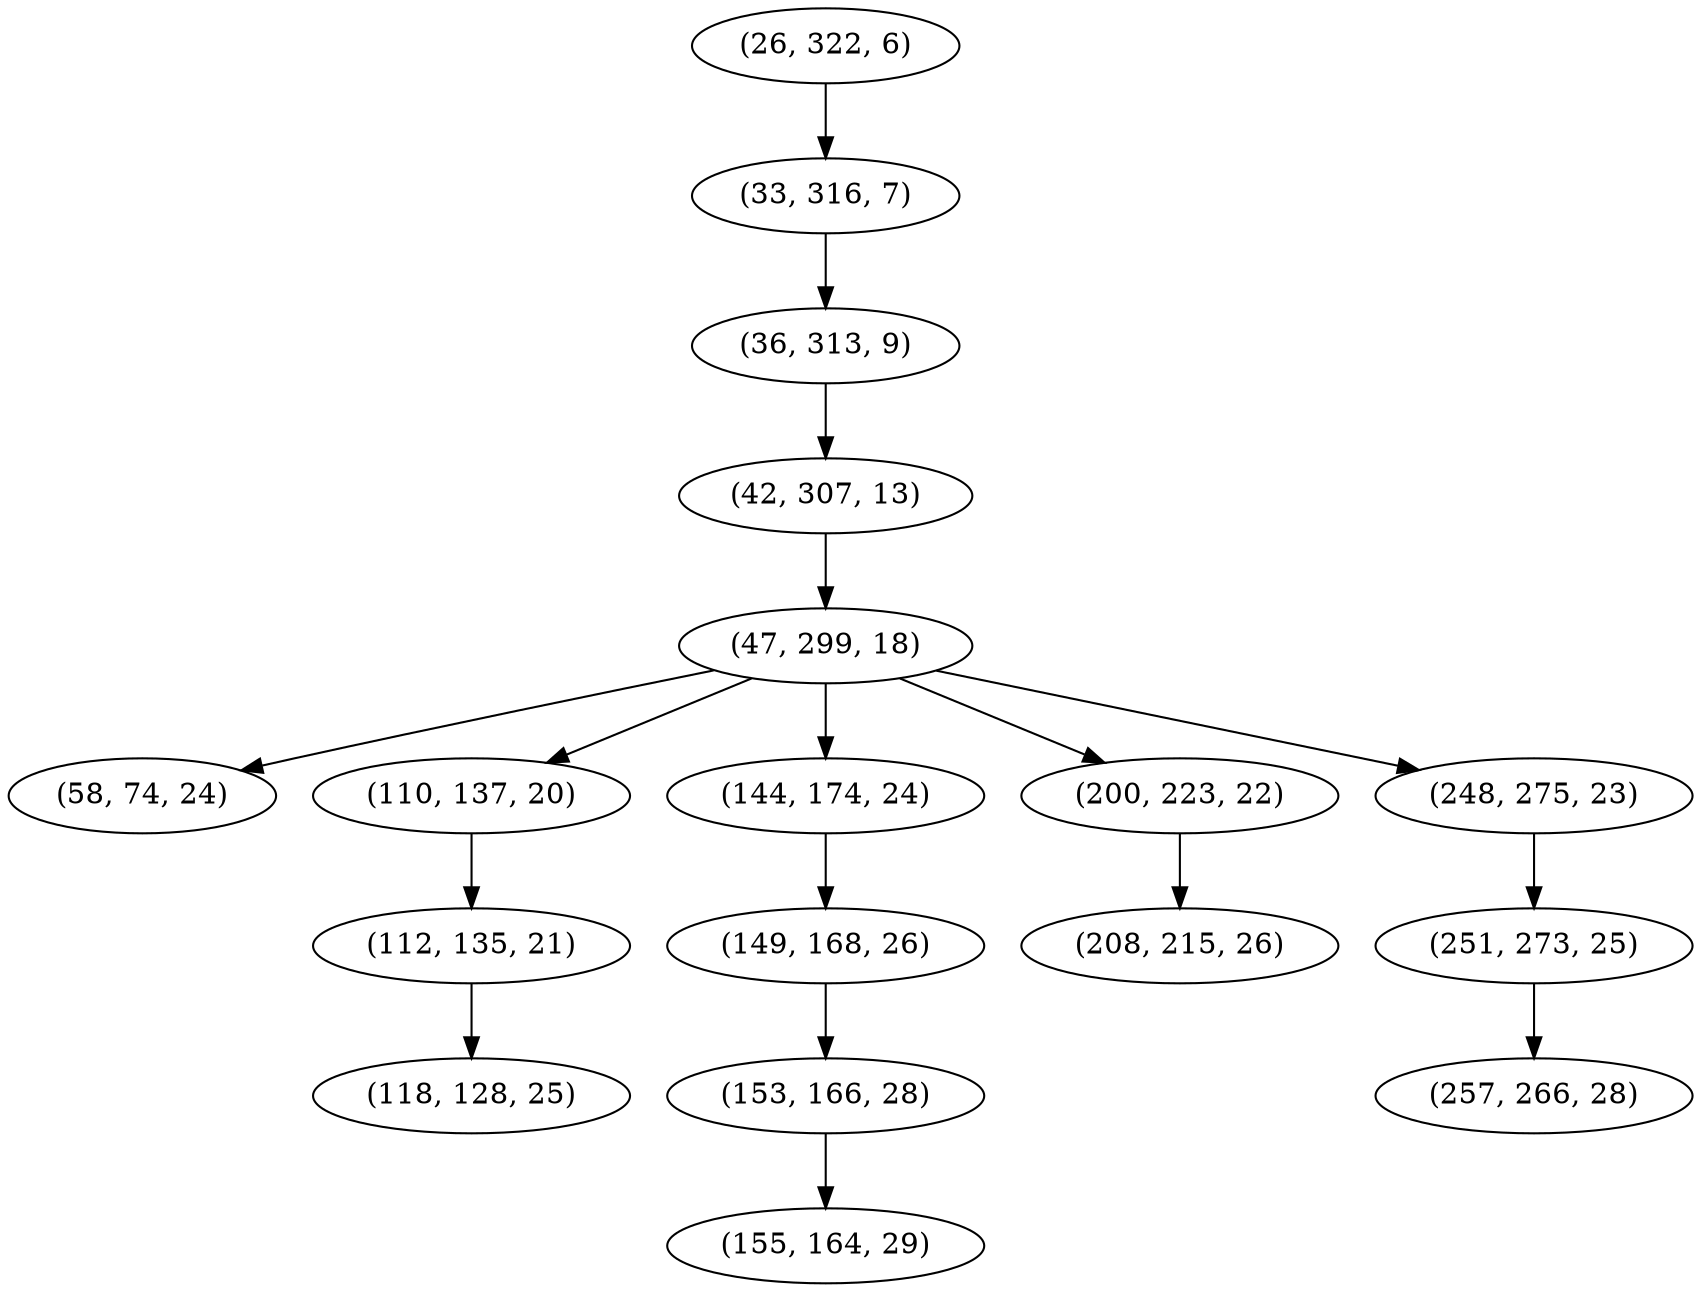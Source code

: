 digraph tree {
    "(26, 322, 6)";
    "(33, 316, 7)";
    "(36, 313, 9)";
    "(42, 307, 13)";
    "(47, 299, 18)";
    "(58, 74, 24)";
    "(110, 137, 20)";
    "(112, 135, 21)";
    "(118, 128, 25)";
    "(144, 174, 24)";
    "(149, 168, 26)";
    "(153, 166, 28)";
    "(155, 164, 29)";
    "(200, 223, 22)";
    "(208, 215, 26)";
    "(248, 275, 23)";
    "(251, 273, 25)";
    "(257, 266, 28)";
    "(26, 322, 6)" -> "(33, 316, 7)";
    "(33, 316, 7)" -> "(36, 313, 9)";
    "(36, 313, 9)" -> "(42, 307, 13)";
    "(42, 307, 13)" -> "(47, 299, 18)";
    "(47, 299, 18)" -> "(58, 74, 24)";
    "(47, 299, 18)" -> "(110, 137, 20)";
    "(47, 299, 18)" -> "(144, 174, 24)";
    "(47, 299, 18)" -> "(200, 223, 22)";
    "(47, 299, 18)" -> "(248, 275, 23)";
    "(110, 137, 20)" -> "(112, 135, 21)";
    "(112, 135, 21)" -> "(118, 128, 25)";
    "(144, 174, 24)" -> "(149, 168, 26)";
    "(149, 168, 26)" -> "(153, 166, 28)";
    "(153, 166, 28)" -> "(155, 164, 29)";
    "(200, 223, 22)" -> "(208, 215, 26)";
    "(248, 275, 23)" -> "(251, 273, 25)";
    "(251, 273, 25)" -> "(257, 266, 28)";
}

